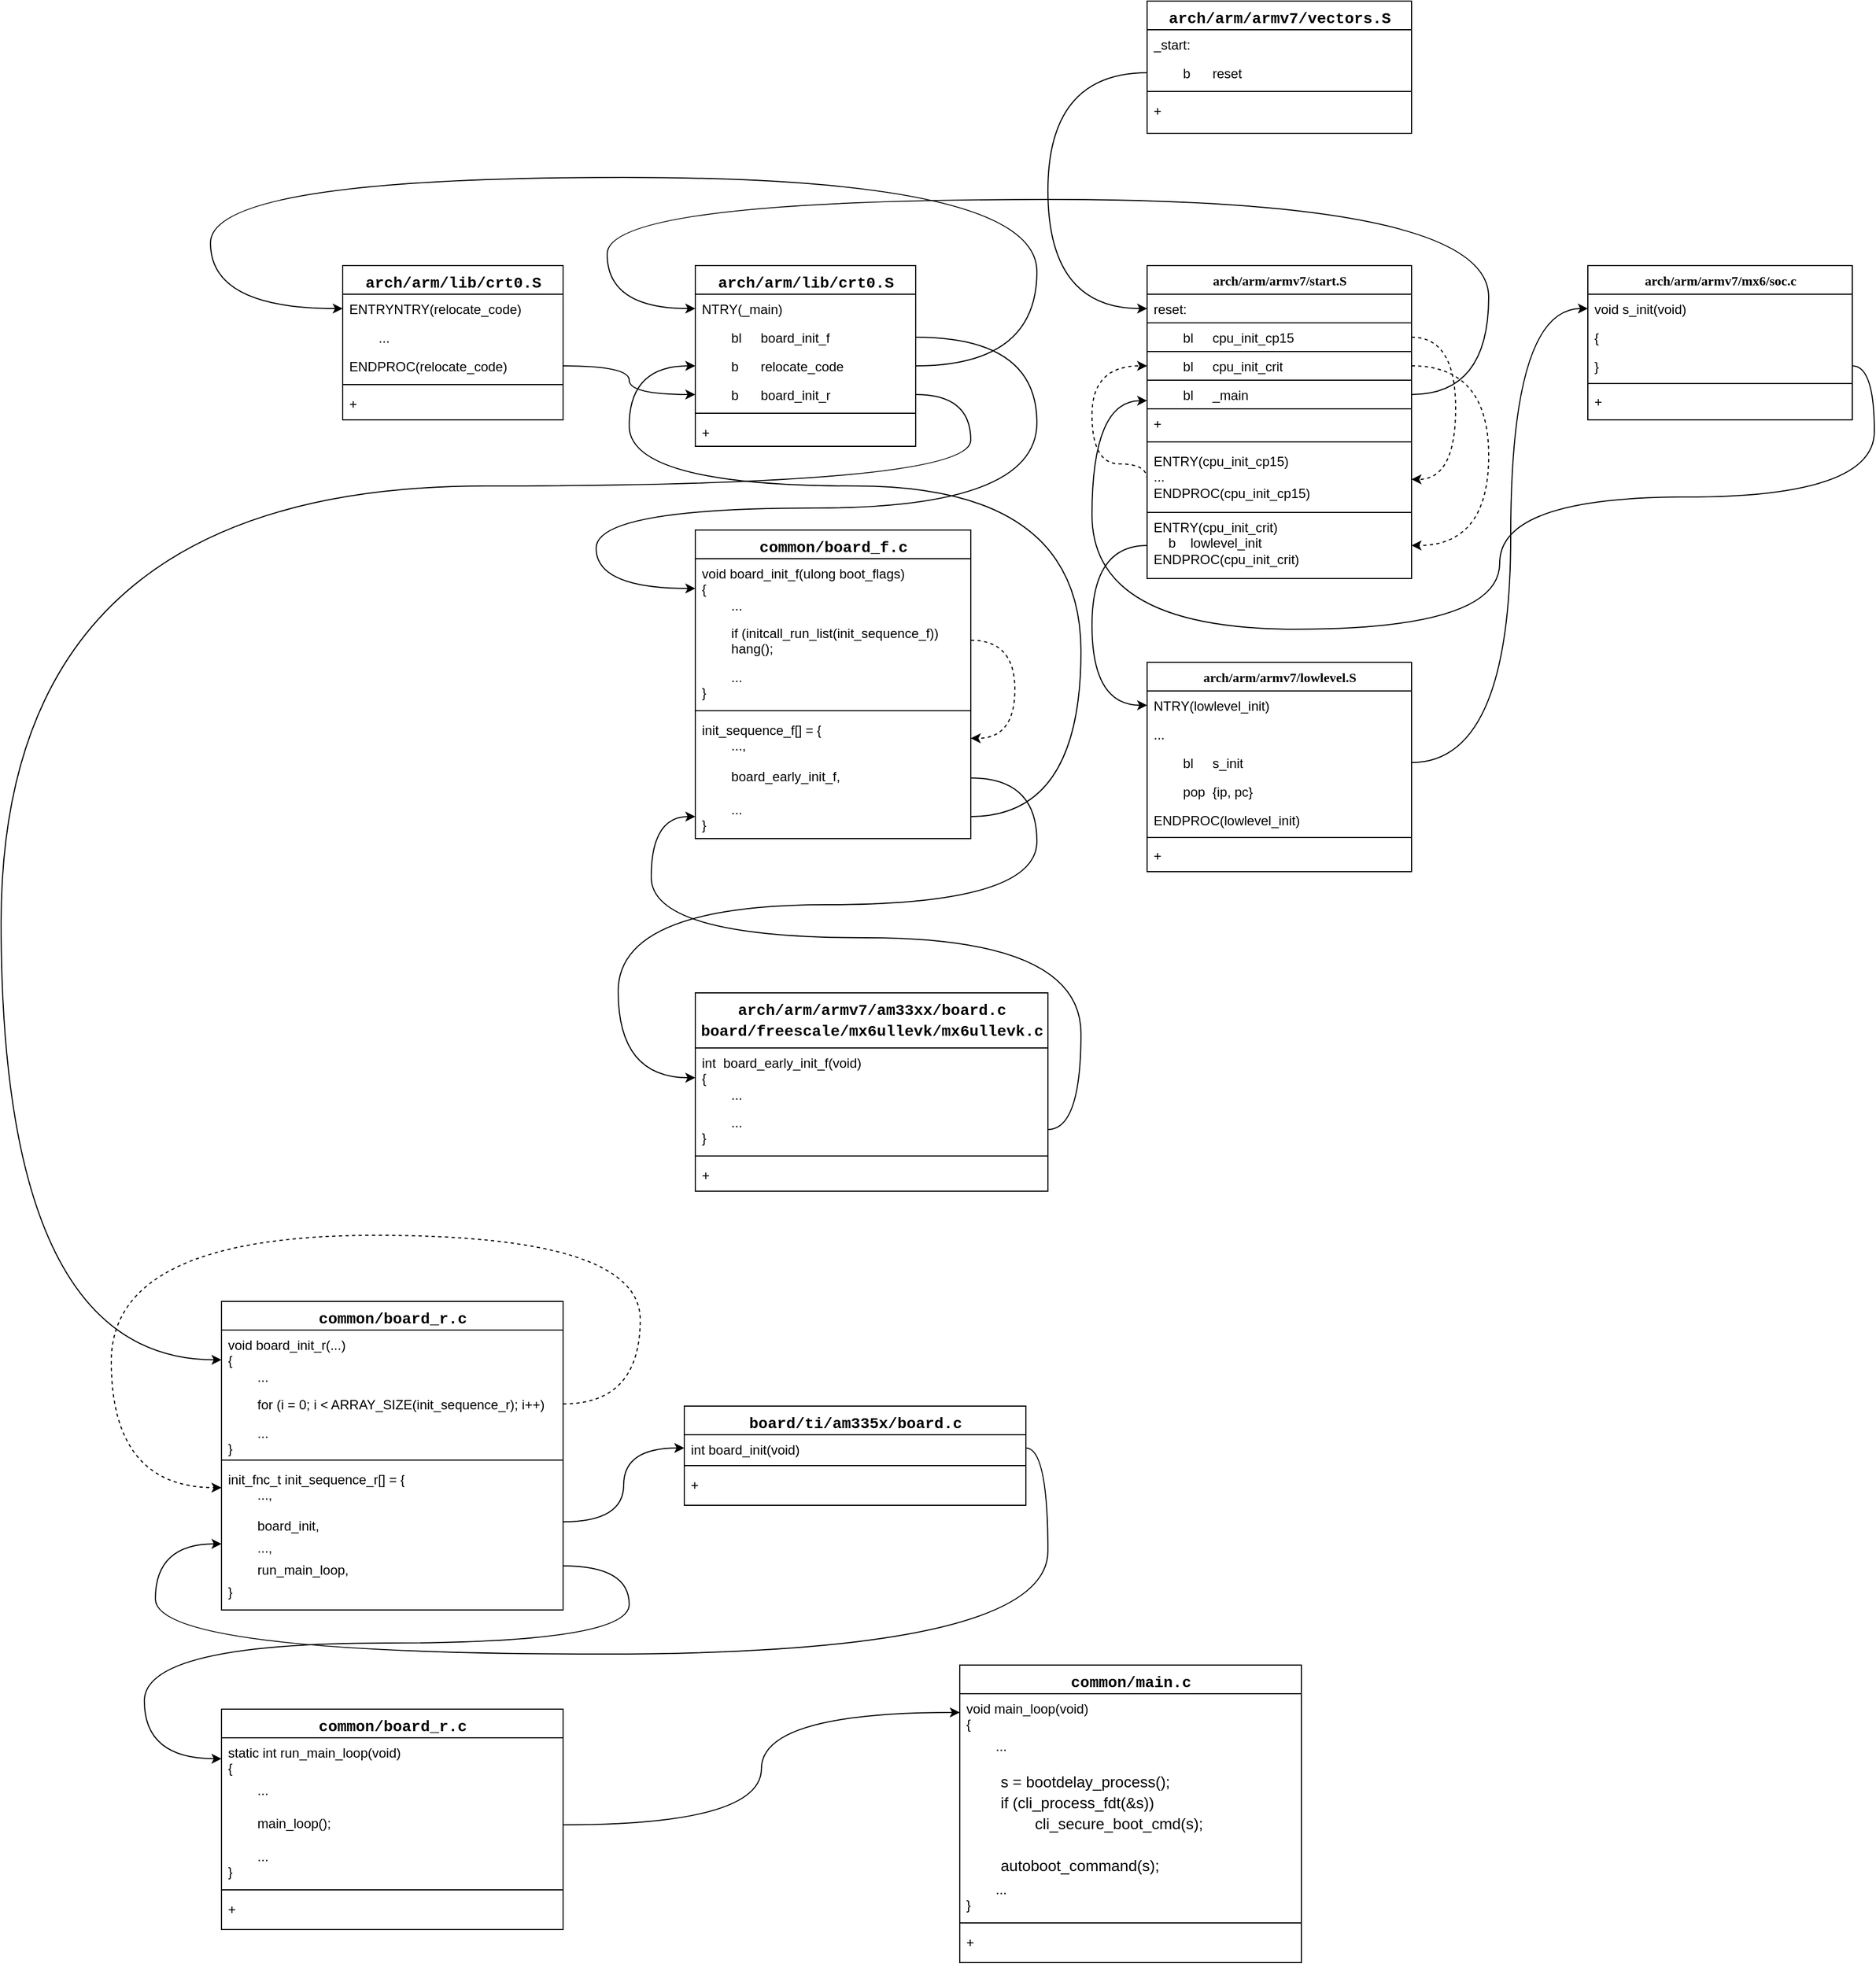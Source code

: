 <mxfile version="21.7.5" type="device">
  <diagram name="Page-1" id="9f46799a-70d6-7492-0946-bef42562c5a5">
    <mxGraphModel dx="2028" dy="1472" grid="1" gridSize="10" guides="1" tooltips="1" connect="1" arrows="1" fold="1" page="1" pageScale="1" pageWidth="1100" pageHeight="850" background="none" math="0" shadow="0">
      <root>
        <mxCell id="0" />
        <mxCell id="1" parent="0" />
        <mxCell id="78961159f06e98e8-17" value="&lt;div style=&quot;font-family: Consolas, &amp;quot;Courier New&amp;quot;, monospace; font-size: 14px; line-height: 19px;&quot;&gt;arch/arm/armv7/vectors.S&lt;br&gt;&lt;/div&gt;" style="swimlane;html=1;fontStyle=1;align=center;verticalAlign=top;childLayout=stackLayout;horizontal=1;startSize=26;horizontalStack=0;resizeParent=1;resizeLast=0;collapsible=1;marginBottom=0;swimlaneFillColor=#ffffff;rounded=0;shadow=0;comic=0;labelBackgroundColor=none;strokeWidth=1;fillColor=none;fontFamily=Verdana;fontSize=12" parent="1" vertex="1">
          <mxGeometry x="360" y="-200" width="240" height="120" as="geometry" />
        </mxCell>
        <mxCell id="78961159f06e98e8-21" value="&lt;span style=&quot;background-color: initial;&quot;&gt;_start:&lt;/span&gt;" style="text;html=1;strokeColor=none;fillColor=none;align=left;verticalAlign=top;spacingLeft=4;spacingRight=4;whiteSpace=wrap;overflow=hidden;rotatable=0;points=[[0,0.5],[1,0.5]];portConstraint=eastwest;" parent="78961159f06e98e8-17" vertex="1">
          <mxGeometry y="26" width="240" height="26" as="geometry" />
        </mxCell>
        <mxCell id="OkIVPzGSCBzqOPv4i_zc-1" value="&lt;span style=&quot;white-space: pre;&quot;&gt;&#x9;&lt;/span&gt;b&lt;span style=&quot;white-space: pre;&quot;&gt;&#x9;&lt;/span&gt;reset" style="text;html=1;strokeColor=none;fillColor=none;align=left;verticalAlign=top;spacingLeft=4;spacingRight=4;whiteSpace=wrap;overflow=hidden;rotatable=0;points=[[0,0.5],[1,0.5]];portConstraint=eastwest;" parent="78961159f06e98e8-17" vertex="1">
          <mxGeometry y="52" width="240" height="26" as="geometry" />
        </mxCell>
        <mxCell id="78961159f06e98e8-19" value="" style="line;html=1;strokeWidth=1;fillColor=none;align=left;verticalAlign=middle;spacingTop=-1;spacingLeft=3;spacingRight=3;rotatable=0;labelPosition=right;points=[];portConstraint=eastwest;" parent="78961159f06e98e8-17" vertex="1">
          <mxGeometry y="78" width="240" height="8" as="geometry" />
        </mxCell>
        <mxCell id="78961159f06e98e8-20" value="+" style="text;html=1;strokeColor=none;fillColor=none;align=left;verticalAlign=top;spacingLeft=4;spacingRight=4;whiteSpace=wrap;overflow=hidden;rotatable=0;points=[[0,0.5],[1,0.5]];portConstraint=eastwest;" parent="78961159f06e98e8-17" vertex="1">
          <mxGeometry y="86" width="240" height="26" as="geometry" />
        </mxCell>
        <mxCell id="78961159f06e98e8-30" value="arch/arm/armv7/start.S" style="swimlane;html=1;fontStyle=1;align=center;verticalAlign=top;childLayout=stackLayout;horizontal=1;startSize=26;horizontalStack=0;resizeParent=1;resizeLast=0;collapsible=1;marginBottom=0;swimlaneFillColor=#ffffff;rounded=0;shadow=0;comic=0;labelBackgroundColor=none;strokeWidth=1;fillColor=none;fontFamily=Verdana;fontSize=12" parent="1" vertex="1">
          <mxGeometry x="360" y="40" width="240" height="284" as="geometry" />
        </mxCell>
        <mxCell id="78961159f06e98e8-31" value="reset:" style="text;html=1;strokeColor=none;fillColor=none;align=left;verticalAlign=top;spacingLeft=4;spacingRight=4;whiteSpace=wrap;overflow=hidden;rotatable=0;points=[[0,0.5],[1,0.5]];portConstraint=eastwest;" parent="78961159f06e98e8-30" vertex="1">
          <mxGeometry y="26" width="240" height="26" as="geometry" />
        </mxCell>
        <mxCell id="OkIVPzGSCBzqOPv4i_zc-8" style="edgeStyle=orthogonalEdgeStyle;curved=1;rounded=0;orthogonalLoop=1;jettySize=auto;html=1;exitX=1;exitY=0.5;exitDx=0;exitDy=0;entryX=1;entryY=0.5;entryDx=0;entryDy=0;dashed=1;" parent="78961159f06e98e8-30" source="78961159f06e98e8-32" target="78961159f06e98e8-39" edge="1">
          <mxGeometry relative="1" as="geometry">
            <Array as="points">
              <mxPoint x="280" y="65" />
              <mxPoint x="280" y="194" />
            </Array>
          </mxGeometry>
        </mxCell>
        <mxCell id="78961159f06e98e8-32" value="&lt;span style=&quot;white-space: pre;&quot;&gt;&#x9;&lt;/span&gt;bl&lt;span style=&quot;white-space: pre;&quot;&gt;&#x9;&lt;/span&gt;cpu_init_cp15&lt;span style=&quot;&quot;&gt;&lt;span style=&quot;white-space: pre;&quot;&gt;&amp;nbsp;&amp;nbsp;&amp;nbsp;&amp;nbsp;&lt;/span&gt;&lt;/span&gt;&amp;nbsp; &amp;nbsp; " style="text;html=1;strokeColor=default;fillColor=none;align=left;verticalAlign=top;spacingLeft=4;spacingRight=4;whiteSpace=wrap;overflow=hidden;rotatable=0;points=[[0,0.5],[1,0.5]];portConstraint=eastwest;" parent="78961159f06e98e8-30" vertex="1">
          <mxGeometry y="52" width="240" height="26" as="geometry" />
        </mxCell>
        <mxCell id="OkIVPzGSCBzqOPv4i_zc-11" style="edgeStyle=orthogonalEdgeStyle;curved=1;rounded=0;orthogonalLoop=1;jettySize=auto;html=1;exitX=1;exitY=0.5;exitDx=0;exitDy=0;entryX=1;entryY=0.5;entryDx=0;entryDy=0;dashed=1;" parent="78961159f06e98e8-30" source="78961159f06e98e8-33" target="78961159f06e98e8-40" edge="1">
          <mxGeometry relative="1" as="geometry">
            <Array as="points">
              <mxPoint x="310" y="91" />
              <mxPoint x="310" y="254" />
            </Array>
          </mxGeometry>
        </mxCell>
        <mxCell id="78961159f06e98e8-33" value="&#x9;&lt;span style=&quot;white-space: pre;&quot;&gt;&#x9;&lt;/span&gt;bl&lt;span style=&quot;white-space: pre;&quot;&gt;&#x9;&lt;/span&gt;cpu_init_crit" style="text;html=1;strokeColor=default;fillColor=none;align=left;verticalAlign=top;spacingLeft=4;spacingRight=4;whiteSpace=wrap;overflow=hidden;rotatable=0;points=[[0,0.5],[1,0.5]];portConstraint=eastwest;" parent="78961159f06e98e8-30" vertex="1">
          <mxGeometry y="78" width="240" height="26" as="geometry" />
        </mxCell>
        <mxCell id="78961159f06e98e8-34" value="&lt;span style=&quot;white-space: pre;&quot;&gt;&#x9;&lt;/span&gt;bl&lt;span style=&quot;white-space: pre;&quot;&gt;&#x9;&lt;/span&gt;_main" style="text;html=1;strokeColor=default;fillColor=none;align=left;verticalAlign=top;spacingLeft=4;spacingRight=4;whiteSpace=wrap;overflow=hidden;rotatable=0;points=[[0,0.5],[1,0.5]];portConstraint=eastwest;" parent="78961159f06e98e8-30" vertex="1">
          <mxGeometry y="104" width="240" height="26" as="geometry" />
        </mxCell>
        <mxCell id="78961159f06e98e8-36" value="+&amp;nbsp;" style="text;html=1;strokeColor=none;fillColor=none;align=left;verticalAlign=top;spacingLeft=4;spacingRight=4;whiteSpace=wrap;overflow=hidden;rotatable=0;points=[[0,0.5],[1,0.5]];portConstraint=eastwest;" parent="78961159f06e98e8-30" vertex="1">
          <mxGeometry y="130" width="240" height="26" as="geometry" />
        </mxCell>
        <mxCell id="78961159f06e98e8-38" value="" style="line;html=1;strokeWidth=1;fillColor=none;align=left;verticalAlign=middle;spacingTop=-1;spacingLeft=3;spacingRight=3;rotatable=0;labelPosition=right;points=[];portConstraint=eastwest;" parent="78961159f06e98e8-30" vertex="1">
          <mxGeometry y="156" width="240" height="8" as="geometry" />
        </mxCell>
        <mxCell id="OkIVPzGSCBzqOPv4i_zc-10" style="edgeStyle=orthogonalEdgeStyle;curved=1;rounded=0;orthogonalLoop=1;jettySize=auto;html=1;entryX=0;entryY=0.5;entryDx=0;entryDy=0;dashed=1;exitX=0;exitY=0.5;exitDx=0;exitDy=0;" parent="78961159f06e98e8-30" source="78961159f06e98e8-39" target="78961159f06e98e8-33" edge="1">
          <mxGeometry relative="1" as="geometry">
            <Array as="points">
              <mxPoint y="180" />
              <mxPoint x="-50" y="180" />
              <mxPoint x="-50" y="91" />
            </Array>
          </mxGeometry>
        </mxCell>
        <mxCell id="78961159f06e98e8-39" value="ENTRY(cpu_init_cp15)&lt;br&gt;...&lt;br&gt;ENDPROC(cpu_init_cp15)" style="text;html=1;strokeColor=none;fillColor=none;align=left;verticalAlign=top;spacingLeft=4;spacingRight=4;whiteSpace=wrap;overflow=hidden;rotatable=0;points=[[0,0.5],[1,0.5]];portConstraint=eastwest;rounded=0;glass=0;shadow=0;" parent="78961159f06e98e8-30" vertex="1">
          <mxGeometry y="164" width="240" height="60" as="geometry" />
        </mxCell>
        <mxCell id="78961159f06e98e8-40" value="ENTRY(cpu_init_crit)&lt;br&gt;&lt;span style=&quot;&quot;&gt;&lt;span style=&quot;&quot;&gt;&amp;nbsp;&amp;nbsp;&amp;nbsp;&amp;nbsp;&lt;/span&gt;&lt;/span&gt;b&lt;span style=&quot;&quot;&gt;&lt;span style=&quot;&quot;&gt;&amp;nbsp;&amp;nbsp;&amp;nbsp;&amp;nbsp;&lt;/span&gt;&lt;/span&gt;lowlevel_init&lt;br style=&quot;border-color: var(--border-color);&quot;&gt;ENDPROC(cpu_init_crit)" style="text;html=1;strokeColor=default;fillColor=none;align=left;verticalAlign=top;spacingLeft=4;spacingRight=4;whiteSpace=wrap;overflow=hidden;rotatable=0;points=[[0,0.5],[1,0.5]];portConstraint=eastwest;" parent="78961159f06e98e8-30" vertex="1">
          <mxGeometry y="224" width="240" height="60" as="geometry" />
        </mxCell>
        <mxCell id="78961159f06e98e8-43" value="arch/arm/armv7/lowlevel.S" style="swimlane;html=1;fontStyle=1;align=center;verticalAlign=top;childLayout=stackLayout;horizontal=1;startSize=26;horizontalStack=0;resizeParent=1;resizeLast=0;collapsible=1;marginBottom=0;swimlaneFillColor=#ffffff;rounded=0;shadow=0;comic=0;labelBackgroundColor=none;strokeWidth=1;fillColor=none;fontFamily=Verdana;fontSize=12" parent="1" vertex="1">
          <mxGeometry x="360" y="400" width="240" height="190" as="geometry" />
        </mxCell>
        <mxCell id="78961159f06e98e8-45" value="NTRY(lowlevel_init)" style="text;html=1;strokeColor=none;fillColor=none;align=left;verticalAlign=top;spacingLeft=4;spacingRight=4;whiteSpace=wrap;overflow=hidden;rotatable=0;points=[[0,0.5],[1,0.5]];portConstraint=eastwest;" parent="78961159f06e98e8-43" vertex="1">
          <mxGeometry y="26" width="240" height="26" as="geometry" />
        </mxCell>
        <mxCell id="78961159f06e98e8-49" value="..." style="text;html=1;strokeColor=none;fillColor=none;align=left;verticalAlign=top;spacingLeft=4;spacingRight=4;whiteSpace=wrap;overflow=hidden;rotatable=0;points=[[0,0.5],[1,0.5]];portConstraint=eastwest;" parent="78961159f06e98e8-43" vertex="1">
          <mxGeometry y="52" width="240" height="26" as="geometry" />
        </mxCell>
        <mxCell id="OkIVPzGSCBzqOPv4i_zc-6" value="&lt;span style=&quot;white-space: pre;&quot;&gt;&#x9;&lt;/span&gt;bl&lt;span style=&quot;white-space: pre;&quot;&gt;&#x9;&lt;/span&gt;s_init" style="text;html=1;strokeColor=none;fillColor=none;align=left;verticalAlign=top;spacingLeft=4;spacingRight=4;whiteSpace=wrap;overflow=hidden;rotatable=0;points=[[0,0.5],[1,0.5]];portConstraint=eastwest;" parent="78961159f06e98e8-43" vertex="1">
          <mxGeometry y="78" width="240" height="26" as="geometry" />
        </mxCell>
        <mxCell id="OkIVPzGSCBzqOPv4i_zc-7" value="&lt;span style=&quot;white-space: pre;&quot;&gt;&#x9;&lt;/span&gt;pop&lt;span style=&quot;white-space: pre;&quot;&gt;&#x9;&lt;/span&gt;{ip, pc}" style="text;html=1;strokeColor=none;fillColor=none;align=left;verticalAlign=top;spacingLeft=4;spacingRight=4;whiteSpace=wrap;overflow=hidden;rotatable=0;points=[[0,0.5],[1,0.5]];portConstraint=eastwest;" parent="78961159f06e98e8-43" vertex="1">
          <mxGeometry y="104" width="240" height="26" as="geometry" />
        </mxCell>
        <mxCell id="78961159f06e98e8-50" value="ENDPROC(lowlevel_init)" style="text;html=1;strokeColor=none;fillColor=none;align=left;verticalAlign=top;spacingLeft=4;spacingRight=4;whiteSpace=wrap;overflow=hidden;rotatable=0;points=[[0,0.5],[1,0.5]];portConstraint=eastwest;" parent="78961159f06e98e8-43" vertex="1">
          <mxGeometry y="130" width="240" height="26" as="geometry" />
        </mxCell>
        <mxCell id="78961159f06e98e8-51" value="" style="line;html=1;strokeWidth=1;fillColor=none;align=left;verticalAlign=middle;spacingTop=-1;spacingLeft=3;spacingRight=3;rotatable=0;labelPosition=right;points=[];portConstraint=eastwest;" parent="78961159f06e98e8-43" vertex="1">
          <mxGeometry y="156" width="240" height="6" as="geometry" />
        </mxCell>
        <mxCell id="78961159f06e98e8-52" value="+&lt;br&gt;" style="text;html=1;strokeColor=none;fillColor=none;align=left;verticalAlign=top;spacingLeft=4;spacingRight=4;whiteSpace=wrap;overflow=hidden;rotatable=0;points=[[0,0.5],[1,0.5]];portConstraint=eastwest;" parent="78961159f06e98e8-43" vertex="1">
          <mxGeometry y="162" width="240" height="26" as="geometry" />
        </mxCell>
        <mxCell id="OkIVPzGSCBzqOPv4i_zc-12" style="edgeStyle=orthogonalEdgeStyle;rounded=0;orthogonalLoop=1;jettySize=auto;html=1;exitX=0;exitY=0.5;exitDx=0;exitDy=0;entryX=0;entryY=0.5;entryDx=0;entryDy=0;elbow=vertical;curved=1;" parent="1" source="78961159f06e98e8-40" target="78961159f06e98e8-45" edge="1">
          <mxGeometry relative="1" as="geometry">
            <Array as="points">
              <mxPoint x="310" y="294" />
              <mxPoint x="310" y="439" />
            </Array>
          </mxGeometry>
        </mxCell>
        <mxCell id="OkIVPzGSCBzqOPv4i_zc-13" value="arch/arm/armv7/mx6/soc.c" style="swimlane;html=1;fontStyle=1;align=center;verticalAlign=top;childLayout=stackLayout;horizontal=1;startSize=26;horizontalStack=0;resizeParent=1;resizeLast=0;collapsible=1;marginBottom=0;swimlaneFillColor=#ffffff;rounded=0;shadow=0;comic=0;labelBackgroundColor=none;strokeWidth=1;fillColor=none;fontFamily=Verdana;fontSize=12" parent="1" vertex="1">
          <mxGeometry x="760" y="40" width="240" height="140" as="geometry" />
        </mxCell>
        <mxCell id="OkIVPzGSCBzqOPv4i_zc-14" value="void s_init(void&lt;span style=&quot;background-color: initial;&quot;&gt;)&lt;/span&gt;" style="text;html=1;strokeColor=none;fillColor=none;align=left;verticalAlign=top;spacingLeft=4;spacingRight=4;whiteSpace=wrap;overflow=hidden;rotatable=0;points=[[0,0.5],[1,0.5]];portConstraint=eastwest;" parent="OkIVPzGSCBzqOPv4i_zc-13" vertex="1">
          <mxGeometry y="26" width="240" height="26" as="geometry" />
        </mxCell>
        <mxCell id="OkIVPzGSCBzqOPv4i_zc-15" value="{" style="text;html=1;strokeColor=none;fillColor=none;align=left;verticalAlign=top;spacingLeft=4;spacingRight=4;whiteSpace=wrap;overflow=hidden;rotatable=0;points=[[0,0.5],[1,0.5]];portConstraint=eastwest;" parent="OkIVPzGSCBzqOPv4i_zc-13" vertex="1">
          <mxGeometry y="52" width="240" height="26" as="geometry" />
        </mxCell>
        <mxCell id="OkIVPzGSCBzqOPv4i_zc-16" value="}" style="text;html=1;strokeColor=none;fillColor=none;align=left;verticalAlign=top;spacingLeft=4;spacingRight=4;whiteSpace=wrap;overflow=hidden;rotatable=0;points=[[0,0.5],[1,0.5]];portConstraint=eastwest;" parent="OkIVPzGSCBzqOPv4i_zc-13" vertex="1">
          <mxGeometry y="78" width="240" height="26" as="geometry" />
        </mxCell>
        <mxCell id="OkIVPzGSCBzqOPv4i_zc-19" value="" style="line;html=1;strokeWidth=1;fillColor=none;align=left;verticalAlign=middle;spacingTop=-1;spacingLeft=3;spacingRight=3;rotatable=0;labelPosition=right;points=[];portConstraint=eastwest;" parent="OkIVPzGSCBzqOPv4i_zc-13" vertex="1">
          <mxGeometry y="104" width="240" height="6" as="geometry" />
        </mxCell>
        <mxCell id="OkIVPzGSCBzqOPv4i_zc-20" value="+&lt;br&gt;" style="text;html=1;strokeColor=none;fillColor=none;align=left;verticalAlign=top;spacingLeft=4;spacingRight=4;whiteSpace=wrap;overflow=hidden;rotatable=0;points=[[0,0.5],[1,0.5]];portConstraint=eastwest;" parent="OkIVPzGSCBzqOPv4i_zc-13" vertex="1">
          <mxGeometry y="110" width="240" height="26" as="geometry" />
        </mxCell>
        <mxCell id="OkIVPzGSCBzqOPv4i_zc-21" style="edgeStyle=orthogonalEdgeStyle;curved=1;rounded=0;orthogonalLoop=1;jettySize=auto;html=1;exitX=1;exitY=0.5;exitDx=0;exitDy=0;entryX=0;entryY=0.5;entryDx=0;entryDy=0;" parent="1" source="OkIVPzGSCBzqOPv4i_zc-6" target="OkIVPzGSCBzqOPv4i_zc-14" edge="1">
          <mxGeometry relative="1" as="geometry">
            <Array as="points">
              <mxPoint x="690" y="491" />
              <mxPoint x="690" y="79" />
            </Array>
          </mxGeometry>
        </mxCell>
        <mxCell id="OkIVPzGSCBzqOPv4i_zc-25" value="&lt;div style=&quot;font-family: Consolas, &amp;quot;Courier New&amp;quot;, monospace; font-size: 14px; line-height: 19px;&quot;&gt;arch/arm/lib/crt0.S&lt;/div&gt;" style="swimlane;html=1;fontStyle=1;align=center;verticalAlign=top;childLayout=stackLayout;horizontal=1;startSize=26;horizontalStack=0;resizeParent=1;resizeLast=0;collapsible=1;marginBottom=0;swimlaneFillColor=#ffffff;rounded=0;shadow=0;comic=0;labelBackgroundColor=none;strokeWidth=1;fillColor=none;fontFamily=Verdana;fontSize=12" parent="1" vertex="1">
          <mxGeometry x="-50" y="40" width="200" height="164" as="geometry" />
        </mxCell>
        <mxCell id="OkIVPzGSCBzqOPv4i_zc-26" value="NTRY(_main)" style="text;html=1;strokeColor=none;fillColor=none;align=left;verticalAlign=top;spacingLeft=4;spacingRight=4;whiteSpace=wrap;overflow=hidden;rotatable=0;points=[[0,0.5],[1,0.5]];portConstraint=eastwest;" parent="OkIVPzGSCBzqOPv4i_zc-25" vertex="1">
          <mxGeometry y="26" width="200" height="26" as="geometry" />
        </mxCell>
        <mxCell id="OkIVPzGSCBzqOPv4i_zc-43" value="&lt;span style=&quot;white-space: pre;&quot;&gt;&#x9;&lt;/span&gt;bl&lt;span style=&quot;white-space: pre;&quot;&gt;&#x9;&lt;/span&gt;board_init_f" style="text;html=1;strokeColor=none;fillColor=none;align=left;verticalAlign=top;spacingLeft=4;spacingRight=4;whiteSpace=wrap;overflow=hidden;rotatable=0;points=[[0,0.5],[1,0.5]];portConstraint=eastwest;" parent="OkIVPzGSCBzqOPv4i_zc-25" vertex="1">
          <mxGeometry y="52" width="200" height="26" as="geometry" />
        </mxCell>
        <mxCell id="OkIVPzGSCBzqOPv4i_zc-27" value="&lt;span style=&quot;white-space: pre;&quot;&gt;&#x9;&lt;/span&gt;b&lt;span style=&quot;white-space: pre;&quot;&gt;&#x9;&lt;/span&gt;relocate_code" style="text;html=1;strokeColor=none;fillColor=none;align=left;verticalAlign=top;spacingLeft=4;spacingRight=4;whiteSpace=wrap;overflow=hidden;rotatable=0;points=[[0,0.5],[1,0.5]];portConstraint=eastwest;" parent="OkIVPzGSCBzqOPv4i_zc-25" vertex="1">
          <mxGeometry y="78" width="200" height="26" as="geometry" />
        </mxCell>
        <mxCell id="OkIVPzGSCBzqOPv4i_zc-60" value="&lt;span style=&quot;white-space: pre;&quot;&gt;&#x9;&lt;/span&gt;b&lt;span style=&quot;white-space: pre;&quot;&gt;&#x9;&lt;/span&gt;board_init_r" style="text;html=1;strokeColor=none;fillColor=none;align=left;verticalAlign=top;spacingLeft=4;spacingRight=4;whiteSpace=wrap;overflow=hidden;rotatable=0;points=[[0,0.5],[1,0.5]];portConstraint=eastwest;" parent="OkIVPzGSCBzqOPv4i_zc-25" vertex="1">
          <mxGeometry y="104" width="200" height="26" as="geometry" />
        </mxCell>
        <mxCell id="OkIVPzGSCBzqOPv4i_zc-28" value="" style="line;html=1;strokeWidth=1;fillColor=none;align=left;verticalAlign=middle;spacingTop=-1;spacingLeft=3;spacingRight=3;rotatable=0;labelPosition=right;points=[];portConstraint=eastwest;" parent="OkIVPzGSCBzqOPv4i_zc-25" vertex="1">
          <mxGeometry y="130" width="200" height="8" as="geometry" />
        </mxCell>
        <mxCell id="OkIVPzGSCBzqOPv4i_zc-29" value="+" style="text;html=1;strokeColor=none;fillColor=none;align=left;verticalAlign=top;spacingLeft=4;spacingRight=4;whiteSpace=wrap;overflow=hidden;rotatable=0;points=[[0,0.5],[1,0.5]];portConstraint=eastwest;" parent="OkIVPzGSCBzqOPv4i_zc-25" vertex="1">
          <mxGeometry y="138" width="200" height="26" as="geometry" />
        </mxCell>
        <mxCell id="OkIVPzGSCBzqOPv4i_zc-30" style="edgeStyle=orthogonalEdgeStyle;curved=1;rounded=0;orthogonalLoop=1;jettySize=auto;html=1;exitX=0;exitY=0.5;exitDx=0;exitDy=0;entryX=0;entryY=0.5;entryDx=0;entryDy=0;" parent="1" source="OkIVPzGSCBzqOPv4i_zc-1" target="78961159f06e98e8-31" edge="1">
          <mxGeometry relative="1" as="geometry">
            <Array as="points">
              <mxPoint x="270" y="-135" />
              <mxPoint x="270" y="79" />
            </Array>
          </mxGeometry>
        </mxCell>
        <mxCell id="OkIVPzGSCBzqOPv4i_zc-32" value="&lt;div style=&quot;font-family: Consolas, &amp;quot;Courier New&amp;quot;, monospace; font-size: 14px; line-height: 19px;&quot;&gt;common/board_f.c&lt;/div&gt;" style="swimlane;html=1;fontStyle=1;align=center;verticalAlign=top;childLayout=stackLayout;horizontal=1;startSize=26;horizontalStack=0;resizeParent=1;resizeLast=0;collapsible=1;marginBottom=0;swimlaneFillColor=#ffffff;rounded=0;shadow=0;comic=0;labelBackgroundColor=none;strokeWidth=1;fillColor=none;fontFamily=Verdana;fontSize=12" parent="1" vertex="1">
          <mxGeometry x="-50" y="280" width="250" height="280" as="geometry" />
        </mxCell>
        <mxCell id="OkIVPzGSCBzqOPv4i_zc-33" value="void board_init_f(ulong boot_flags)&lt;br&gt;{&lt;br&gt;&lt;span style=&quot;white-space: pre;&quot;&gt;&#x9;&lt;/span&gt;..." style="text;html=1;strokeColor=none;fillColor=none;align=left;verticalAlign=top;spacingLeft=4;spacingRight=4;whiteSpace=wrap;overflow=hidden;rotatable=0;points=[[0,0.5],[1,0.5]];portConstraint=eastwest;" parent="OkIVPzGSCBzqOPv4i_zc-32" vertex="1">
          <mxGeometry y="26" width="250" height="54" as="geometry" />
        </mxCell>
        <mxCell id="OkIVPzGSCBzqOPv4i_zc-42" style="edgeStyle=orthogonalEdgeStyle;curved=1;rounded=0;orthogonalLoop=1;jettySize=auto;html=1;exitX=1;exitY=0.5;exitDx=0;exitDy=0;entryX=1;entryY=0.5;entryDx=0;entryDy=0;dashed=1;" parent="OkIVPzGSCBzqOPv4i_zc-32" source="OkIVPzGSCBzqOPv4i_zc-38" target="OkIVPzGSCBzqOPv4i_zc-40" edge="1">
          <mxGeometry relative="1" as="geometry">
            <Array as="points">
              <mxPoint x="290" y="100" />
              <mxPoint x="290" y="189" />
            </Array>
          </mxGeometry>
        </mxCell>
        <mxCell id="OkIVPzGSCBzqOPv4i_zc-38" value="&lt;span style=&quot;&quot;&gt;&lt;span style=&quot;white-space: pre;&quot;&gt;&#x9;&lt;/span&gt;if (initcall_run_list(init_sequence_f))&lt;br&gt;&lt;/span&gt;&lt;span style=&quot;white-space: pre;&quot;&gt;&#x9;&lt;/span&gt;hang();" style="text;html=1;strokeColor=none;fillColor=none;align=left;verticalAlign=top;spacingLeft=4;spacingRight=4;whiteSpace=wrap;overflow=hidden;rotatable=0;points=[[0,0.5],[1,0.5]];portConstraint=eastwest;" parent="OkIVPzGSCBzqOPv4i_zc-32" vertex="1">
          <mxGeometry y="80" width="250" height="40" as="geometry" />
        </mxCell>
        <mxCell id="OkIVPzGSCBzqOPv4i_zc-34" value="&lt;span style=&quot;white-space: pre;&quot;&gt;&#x9;&lt;/span&gt;...&lt;br&gt;}" style="text;html=1;strokeColor=none;fillColor=none;align=left;verticalAlign=top;spacingLeft=4;spacingRight=4;whiteSpace=wrap;overflow=hidden;rotatable=0;points=[[0,0.5],[1,0.5]];portConstraint=eastwest;" parent="OkIVPzGSCBzqOPv4i_zc-32" vertex="1">
          <mxGeometry y="120" width="250" height="40" as="geometry" />
        </mxCell>
        <mxCell id="OkIVPzGSCBzqOPv4i_zc-35" value="" style="line;html=1;strokeWidth=1;fillColor=none;align=left;verticalAlign=middle;spacingTop=-1;spacingLeft=3;spacingRight=3;rotatable=0;labelPosition=right;points=[];portConstraint=eastwest;" parent="OkIVPzGSCBzqOPv4i_zc-32" vertex="1">
          <mxGeometry y="160" width="250" height="8" as="geometry" />
        </mxCell>
        <mxCell id="OkIVPzGSCBzqOPv4i_zc-40" value="init_sequence_f[] = {&lt;br&gt;&lt;span style=&quot;white-space: pre;&quot;&gt;&#x9;&lt;/span&gt;...," style="text;html=1;strokeColor=none;fillColor=none;align=left;verticalAlign=top;spacingLeft=4;spacingRight=4;whiteSpace=wrap;overflow=hidden;rotatable=0;points=[[0,0.5],[1,0.5]];portConstraint=eastwest;" parent="OkIVPzGSCBzqOPv4i_zc-32" vertex="1">
          <mxGeometry y="168" width="250" height="42" as="geometry" />
        </mxCell>
        <mxCell id="OkIVPzGSCBzqOPv4i_zc-36" value="&lt;span style=&quot;white-space: pre;&quot;&gt;&#x9;&lt;/span&gt;board_early_init_f," style="text;html=1;strokeColor=none;fillColor=none;align=left;verticalAlign=top;spacingLeft=4;spacingRight=4;whiteSpace=wrap;overflow=hidden;rotatable=0;points=[[0,0.5],[1,0.5]];portConstraint=eastwest;" parent="OkIVPzGSCBzqOPv4i_zc-32" vertex="1">
          <mxGeometry y="210" width="250" height="30" as="geometry" />
        </mxCell>
        <mxCell id="OkIVPzGSCBzqOPv4i_zc-41" value="&lt;span style=&quot;white-space: pre;&quot;&gt;&#x9;&lt;/span&gt;...&lt;br&gt;}" style="text;html=1;strokeColor=none;fillColor=none;align=left;verticalAlign=top;spacingLeft=4;spacingRight=4;whiteSpace=wrap;overflow=hidden;rotatable=0;points=[[0,0.5],[1,0.5]];portConstraint=eastwest;" parent="OkIVPzGSCBzqOPv4i_zc-32" vertex="1">
          <mxGeometry y="240" width="250" height="40" as="geometry" />
        </mxCell>
        <mxCell id="OkIVPzGSCBzqOPv4i_zc-46" value="&lt;div style=&quot;font-family: Consolas, &amp;quot;Courier New&amp;quot;, monospace; font-size: 14px; line-height: 19px;&quot;&gt;arch/arm/armv7/am33xx/board.c&lt;br&gt;&lt;/div&gt;&lt;div style=&quot;font-family: Consolas, &amp;quot;Courier New&amp;quot;, monospace; font-size: 14px; line-height: 19px;&quot;&gt;board/freescale/mx6ullevk/mx6ullevk.c&lt;/div&gt;" style="swimlane;html=1;fontStyle=1;align=center;verticalAlign=top;childLayout=stackLayout;horizontal=1;startSize=50;horizontalStack=0;resizeParent=1;resizeLast=0;collapsible=1;marginBottom=0;swimlaneFillColor=#ffffff;rounded=0;shadow=0;comic=0;labelBackgroundColor=none;strokeWidth=1;fillColor=none;fontFamily=Verdana;fontSize=12" parent="1" vertex="1">
          <mxGeometry x="-50" y="700" width="320" height="180" as="geometry" />
        </mxCell>
        <mxCell id="OkIVPzGSCBzqOPv4i_zc-47" value="int&amp;nbsp;&#x9;board_early_init_f(void)&lt;br&gt;{&lt;br&gt;&lt;span style=&quot;&quot;&gt;&lt;span style=&quot;white-space: pre;&quot;&gt;&amp;nbsp;&lt;span style=&quot;white-space: pre;&quot;&gt;&#x9;&lt;/span&gt;&lt;/span&gt;&lt;/span&gt;..." style="text;html=1;strokeColor=none;fillColor=none;align=left;verticalAlign=top;spacingLeft=4;spacingRight=4;whiteSpace=wrap;overflow=hidden;rotatable=0;points=[[0,0.5],[1,0.5]];portConstraint=eastwest;" parent="OkIVPzGSCBzqOPv4i_zc-46" vertex="1">
          <mxGeometry y="50" width="320" height="54" as="geometry" />
        </mxCell>
        <mxCell id="OkIVPzGSCBzqOPv4i_zc-50" value="&lt;span style=&quot;white-space: pre;&quot;&gt;&#x9;&lt;/span&gt;...&lt;br&gt;}" style="text;html=1;strokeColor=none;fillColor=none;align=left;verticalAlign=top;spacingLeft=4;spacingRight=4;whiteSpace=wrap;overflow=hidden;rotatable=0;points=[[0,0.5],[1,0.5]];portConstraint=eastwest;" parent="OkIVPzGSCBzqOPv4i_zc-46" vertex="1">
          <mxGeometry y="104" width="320" height="40" as="geometry" />
        </mxCell>
        <mxCell id="OkIVPzGSCBzqOPv4i_zc-51" value="" style="line;html=1;strokeWidth=1;fillColor=none;align=left;verticalAlign=middle;spacingTop=-1;spacingLeft=3;spacingRight=3;rotatable=0;labelPosition=right;points=[];portConstraint=eastwest;" parent="OkIVPzGSCBzqOPv4i_zc-46" vertex="1">
          <mxGeometry y="144" width="320" height="8" as="geometry" />
        </mxCell>
        <mxCell id="OkIVPzGSCBzqOPv4i_zc-52" value="+" style="text;html=1;strokeColor=none;fillColor=none;align=left;verticalAlign=top;spacingLeft=4;spacingRight=4;whiteSpace=wrap;overflow=hidden;rotatable=0;points=[[0,0.5],[1,0.5]];portConstraint=eastwest;" parent="OkIVPzGSCBzqOPv4i_zc-46" vertex="1">
          <mxGeometry y="152" width="320" height="28" as="geometry" />
        </mxCell>
        <mxCell id="OkIVPzGSCBzqOPv4i_zc-61" value="&lt;div style=&quot;font-family: Consolas, &amp;quot;Courier New&amp;quot;, monospace; font-size: 14px; line-height: 19px;&quot;&gt;arch/arm/lib/crt0.S&lt;/div&gt;" style="swimlane;html=1;fontStyle=1;align=center;verticalAlign=top;childLayout=stackLayout;horizontal=1;startSize=26;horizontalStack=0;resizeParent=1;resizeLast=0;collapsible=1;marginBottom=0;swimlaneFillColor=#ffffff;rounded=0;shadow=0;comic=0;labelBackgroundColor=none;strokeWidth=1;fillColor=none;fontFamily=Verdana;fontSize=12" parent="1" vertex="1">
          <mxGeometry x="-370" y="40" width="200" height="140" as="geometry" />
        </mxCell>
        <mxCell id="OkIVPzGSCBzqOPv4i_zc-62" value="ENTRYNTRY(relocate_code)" style="text;html=1;strokeColor=none;fillColor=none;align=left;verticalAlign=top;spacingLeft=4;spacingRight=4;whiteSpace=wrap;overflow=hidden;rotatable=0;points=[[0,0.5],[1,0.5]];portConstraint=eastwest;" parent="OkIVPzGSCBzqOPv4i_zc-61" vertex="1">
          <mxGeometry y="26" width="200" height="26" as="geometry" />
        </mxCell>
        <mxCell id="OkIVPzGSCBzqOPv4i_zc-63" value="&lt;span style=&quot;white-space: pre;&quot;&gt;&#x9;&lt;/span&gt;..." style="text;html=1;strokeColor=none;fillColor=none;align=left;verticalAlign=top;spacingLeft=4;spacingRight=4;whiteSpace=wrap;overflow=hidden;rotatable=0;points=[[0,0.5],[1,0.5]];portConstraint=eastwest;" parent="OkIVPzGSCBzqOPv4i_zc-61" vertex="1">
          <mxGeometry y="52" width="200" height="26" as="geometry" />
        </mxCell>
        <mxCell id="OkIVPzGSCBzqOPv4i_zc-65" value="ENDPROC(relocate_code)" style="text;html=1;strokeColor=none;fillColor=none;align=left;verticalAlign=top;spacingLeft=4;spacingRight=4;whiteSpace=wrap;overflow=hidden;rotatable=0;points=[[0,0.5],[1,0.5]];portConstraint=eastwest;" parent="OkIVPzGSCBzqOPv4i_zc-61" vertex="1">
          <mxGeometry y="78" width="200" height="26" as="geometry" />
        </mxCell>
        <mxCell id="OkIVPzGSCBzqOPv4i_zc-66" value="" style="line;html=1;strokeWidth=1;fillColor=none;align=left;verticalAlign=middle;spacingTop=-1;spacingLeft=3;spacingRight=3;rotatable=0;labelPosition=right;points=[];portConstraint=eastwest;" parent="OkIVPzGSCBzqOPv4i_zc-61" vertex="1">
          <mxGeometry y="104" width="200" height="8" as="geometry" />
        </mxCell>
        <mxCell id="OkIVPzGSCBzqOPv4i_zc-67" value="+" style="text;html=1;strokeColor=none;fillColor=none;align=left;verticalAlign=top;spacingLeft=4;spacingRight=4;whiteSpace=wrap;overflow=hidden;rotatable=0;points=[[0,0.5],[1,0.5]];portConstraint=eastwest;" parent="OkIVPzGSCBzqOPv4i_zc-61" vertex="1">
          <mxGeometry y="112" width="200" height="26" as="geometry" />
        </mxCell>
        <mxCell id="OkIVPzGSCBzqOPv4i_zc-69" style="edgeStyle=orthogonalEdgeStyle;curved=1;rounded=0;orthogonalLoop=1;jettySize=auto;html=1;exitX=1;exitY=0.5;exitDx=0;exitDy=0;entryX=0;entryY=0.5;entryDx=0;entryDy=0;" parent="1" source="OkIVPzGSCBzqOPv4i_zc-65" target="OkIVPzGSCBzqOPv4i_zc-60" edge="1">
          <mxGeometry relative="1" as="geometry" />
        </mxCell>
        <mxCell id="OkIVPzGSCBzqOPv4i_zc-70" style="edgeStyle=orthogonalEdgeStyle;curved=1;rounded=0;orthogonalLoop=1;jettySize=auto;html=1;exitX=1;exitY=0.5;exitDx=0;exitDy=0;entryX=0;entryY=0.5;entryDx=0;entryDy=0;" parent="1" source="OkIVPzGSCBzqOPv4i_zc-36" target="OkIVPzGSCBzqOPv4i_zc-47" edge="1">
          <mxGeometry relative="1" as="geometry">
            <Array as="points">
              <mxPoint x="260" y="505" />
              <mxPoint x="260" y="620" />
              <mxPoint x="-120" y="620" />
              <mxPoint x="-120" y="777" />
            </Array>
          </mxGeometry>
        </mxCell>
        <mxCell id="OkIVPzGSCBzqOPv4i_zc-71" style="edgeStyle=orthogonalEdgeStyle;curved=1;rounded=0;orthogonalLoop=1;jettySize=auto;html=1;exitX=1;exitY=0.5;exitDx=0;exitDy=0;entryX=0;entryY=0.5;entryDx=0;entryDy=0;" parent="1" source="OkIVPzGSCBzqOPv4i_zc-50" target="OkIVPzGSCBzqOPv4i_zc-41" edge="1">
          <mxGeometry relative="1" as="geometry">
            <Array as="points">
              <mxPoint x="300" y="824" />
              <mxPoint x="300" y="650" />
              <mxPoint x="-90" y="650" />
              <mxPoint x="-90" y="540" />
            </Array>
          </mxGeometry>
        </mxCell>
        <mxCell id="OkIVPzGSCBzqOPv4i_zc-72" style="edgeStyle=orthogonalEdgeStyle;curved=1;rounded=0;orthogonalLoop=1;jettySize=auto;html=1;exitX=1;exitY=0.5;exitDx=0;exitDy=0;entryX=0;entryY=0.5;entryDx=0;entryDy=0;" parent="1" source="OkIVPzGSCBzqOPv4i_zc-41" target="OkIVPzGSCBzqOPv4i_zc-27" edge="1">
          <mxGeometry relative="1" as="geometry">
            <Array as="points">
              <mxPoint x="300" y="540" />
              <mxPoint x="300" y="240" />
              <mxPoint x="-110" y="240" />
              <mxPoint x="-110" y="131" />
            </Array>
          </mxGeometry>
        </mxCell>
        <mxCell id="OkIVPzGSCBzqOPv4i_zc-73" style="edgeStyle=orthogonalEdgeStyle;curved=1;rounded=0;orthogonalLoop=1;jettySize=auto;html=1;exitX=1;exitY=0.5;exitDx=0;exitDy=0;entryX=0;entryY=0.5;entryDx=0;entryDy=0;" parent="1" source="OkIVPzGSCBzqOPv4i_zc-27" target="OkIVPzGSCBzqOPv4i_zc-62" edge="1">
          <mxGeometry relative="1" as="geometry">
            <Array as="points">
              <mxPoint x="260" y="131" />
              <mxPoint x="260" y="-40" />
              <mxPoint x="-490" y="-40" />
              <mxPoint x="-490" y="79" />
            </Array>
          </mxGeometry>
        </mxCell>
        <mxCell id="OkIVPzGSCBzqOPv4i_zc-74" style="edgeStyle=orthogonalEdgeStyle;curved=1;rounded=0;orthogonalLoop=1;jettySize=auto;html=1;exitX=1;exitY=0.5;exitDx=0;exitDy=0;entryX=0;entryY=0.716;entryDx=0;entryDy=0;entryPerimeter=0;" parent="1" source="OkIVPzGSCBzqOPv4i_zc-16" target="78961159f06e98e8-34" edge="1">
          <mxGeometry relative="1" as="geometry">
            <Array as="points">
              <mxPoint x="1020" y="131" />
              <mxPoint x="1020" y="250" />
              <mxPoint x="680" y="250" />
              <mxPoint x="680" y="370" />
              <mxPoint x="310" y="370" />
              <mxPoint x="310" y="163" />
            </Array>
          </mxGeometry>
        </mxCell>
        <mxCell id="OkIVPzGSCBzqOPv4i_zc-76" style="edgeStyle=orthogonalEdgeStyle;curved=1;rounded=0;orthogonalLoop=1;jettySize=auto;html=1;exitX=1;exitY=0.5;exitDx=0;exitDy=0;entryX=0;entryY=0.5;entryDx=0;entryDy=0;" parent="1" source="78961159f06e98e8-34" target="OkIVPzGSCBzqOPv4i_zc-26" edge="1">
          <mxGeometry relative="1" as="geometry">
            <Array as="points">
              <mxPoint x="670" y="157" />
              <mxPoint x="670" y="-20" />
              <mxPoint x="-130" y="-20" />
              <mxPoint x="-130" y="79" />
            </Array>
          </mxGeometry>
        </mxCell>
        <mxCell id="OkIVPzGSCBzqOPv4i_zc-77" style="edgeStyle=orthogonalEdgeStyle;curved=1;rounded=0;orthogonalLoop=1;jettySize=auto;html=1;exitX=1;exitY=0.5;exitDx=0;exitDy=0;entryX=0;entryY=0.5;entryDx=0;entryDy=0;" parent="1" source="OkIVPzGSCBzqOPv4i_zc-43" target="OkIVPzGSCBzqOPv4i_zc-33" edge="1">
          <mxGeometry relative="1" as="geometry">
            <Array as="points">
              <mxPoint x="260" y="105" />
              <mxPoint x="260" y="260" />
              <mxPoint x="-140" y="260" />
              <mxPoint x="-140" y="333" />
            </Array>
          </mxGeometry>
        </mxCell>
        <mxCell id="OkIVPzGSCBzqOPv4i_zc-79" value="&lt;div style=&quot;font-family: Consolas, &amp;quot;Courier New&amp;quot;, monospace; font-size: 14px; line-height: 19px;&quot;&gt;common/board_r.c&lt;/div&gt;" style="swimlane;html=1;fontStyle=1;align=center;verticalAlign=top;childLayout=stackLayout;horizontal=1;startSize=26;horizontalStack=0;resizeParent=1;resizeLast=0;collapsible=1;marginBottom=0;swimlaneFillColor=#ffffff;rounded=0;shadow=0;comic=0;labelBackgroundColor=none;strokeWidth=1;fillColor=none;fontFamily=Verdana;fontSize=12" parent="1" vertex="1">
          <mxGeometry x="-480" y="980" width="310" height="280" as="geometry" />
        </mxCell>
        <mxCell id="OkIVPzGSCBzqOPv4i_zc-80" value="void board_init_r(...)&lt;br&gt;{&lt;br&gt;&lt;span style=&quot;white-space: pre;&quot;&gt;&#x9;&lt;/span&gt;..." style="text;html=1;strokeColor=none;fillColor=none;align=left;verticalAlign=top;spacingLeft=4;spacingRight=4;whiteSpace=wrap;overflow=hidden;rotatable=0;points=[[0,0.5],[1,0.5]];portConstraint=eastwest;" parent="OkIVPzGSCBzqOPv4i_zc-79" vertex="1">
          <mxGeometry y="26" width="310" height="54" as="geometry" />
        </mxCell>
        <mxCell id="OkIVPzGSCBzqOPv4i_zc-92" style="edgeStyle=orthogonalEdgeStyle;curved=1;rounded=0;orthogonalLoop=1;jettySize=auto;html=1;exitX=1;exitY=0.5;exitDx=0;exitDy=0;entryX=0;entryY=0.5;entryDx=0;entryDy=0;dashed=1;" parent="OkIVPzGSCBzqOPv4i_zc-79" source="OkIVPzGSCBzqOPv4i_zc-81" target="OkIVPzGSCBzqOPv4i_zc-84" edge="1">
          <mxGeometry relative="1" as="geometry">
            <Array as="points">
              <mxPoint x="380" y="93" />
              <mxPoint x="380" y="-60" />
              <mxPoint x="-100" y="-60" />
              <mxPoint x="-100" y="169" />
            </Array>
          </mxGeometry>
        </mxCell>
        <mxCell id="OkIVPzGSCBzqOPv4i_zc-81" value="&lt;span style=&quot;white-space: pre;&quot;&gt;&#x9;&lt;/span&gt;for (i = 0; i &amp;lt; ARRAY_SIZE(init_sequence_r); i++)" style="text;html=1;strokeColor=none;fillColor=none;align=left;verticalAlign=top;spacingLeft=4;spacingRight=4;whiteSpace=wrap;overflow=hidden;rotatable=0;points=[[0,0.5],[1,0.5]];portConstraint=eastwest;" parent="OkIVPzGSCBzqOPv4i_zc-79" vertex="1">
          <mxGeometry y="80" width="310" height="26" as="geometry" />
        </mxCell>
        <mxCell id="OkIVPzGSCBzqOPv4i_zc-82" value="&lt;span style=&quot;white-space: pre;&quot;&gt;&#x9;&lt;/span&gt;...&lt;br&gt;}" style="text;html=1;strokeColor=none;fillColor=none;align=left;verticalAlign=top;spacingLeft=4;spacingRight=4;whiteSpace=wrap;overflow=hidden;rotatable=0;points=[[0,0.5],[1,0.5]];portConstraint=eastwest;" parent="OkIVPzGSCBzqOPv4i_zc-79" vertex="1">
          <mxGeometry y="106" width="310" height="34" as="geometry" />
        </mxCell>
        <mxCell id="OkIVPzGSCBzqOPv4i_zc-83" value="" style="line;html=1;strokeWidth=1;fillColor=none;align=left;verticalAlign=middle;spacingTop=-1;spacingLeft=3;spacingRight=3;rotatable=0;labelPosition=right;points=[];portConstraint=eastwest;" parent="OkIVPzGSCBzqOPv4i_zc-79" vertex="1">
          <mxGeometry y="140" width="310" height="8" as="geometry" />
        </mxCell>
        <mxCell id="OkIVPzGSCBzqOPv4i_zc-84" value="init_fnc_t init_sequence_r[] = {&lt;br&gt;&lt;span style=&quot;white-space: pre;&quot;&gt;&#x9;&lt;/span&gt;...," style="text;html=1;strokeColor=none;fillColor=none;align=left;verticalAlign=top;spacingLeft=4;spacingRight=4;whiteSpace=wrap;overflow=hidden;rotatable=0;points=[[0,0.5],[1,0.5]];portConstraint=eastwest;" parent="OkIVPzGSCBzqOPv4i_zc-79" vertex="1">
          <mxGeometry y="148" width="310" height="42" as="geometry" />
        </mxCell>
        <mxCell id="OkIVPzGSCBzqOPv4i_zc-85" value="&lt;span style=&quot;white-space: pre;&quot;&gt;&#x9;&lt;/span&gt;board_init," style="text;html=1;strokeColor=none;fillColor=none;align=left;verticalAlign=top;spacingLeft=4;spacingRight=4;whiteSpace=wrap;overflow=hidden;rotatable=0;points=[[0,0.5],[1,0.5]];portConstraint=eastwest;" parent="OkIVPzGSCBzqOPv4i_zc-79" vertex="1">
          <mxGeometry y="190" width="310" height="20" as="geometry" />
        </mxCell>
        <mxCell id="OkIVPzGSCBzqOPv4i_zc-86" value="&lt;span style=&quot;white-space: pre;&quot;&gt;&#x9;&lt;/span&gt;...," style="text;html=1;strokeColor=none;fillColor=none;align=left;verticalAlign=top;spacingLeft=4;spacingRight=4;whiteSpace=wrap;overflow=hidden;rotatable=0;points=[[0,0.5],[1,0.5]];portConstraint=eastwest;" parent="OkIVPzGSCBzqOPv4i_zc-79" vertex="1">
          <mxGeometry y="210" width="310" height="20" as="geometry" />
        </mxCell>
        <mxCell id="OkIVPzGSCBzqOPv4i_zc-87" value="&lt;span style=&quot;white-space: pre;&quot;&gt;&#x9;&lt;/span&gt;run_main_loop," style="text;html=1;strokeColor=none;fillColor=none;align=left;verticalAlign=top;spacingLeft=4;spacingRight=4;whiteSpace=wrap;overflow=hidden;rotatable=0;points=[[0,0.5],[1,0.5]];portConstraint=eastwest;" parent="OkIVPzGSCBzqOPv4i_zc-79" vertex="1">
          <mxGeometry y="230" width="310" height="20" as="geometry" />
        </mxCell>
        <mxCell id="OkIVPzGSCBzqOPv4i_zc-88" value="}" style="text;html=1;strokeColor=none;fillColor=none;align=left;verticalAlign=top;spacingLeft=4;spacingRight=4;whiteSpace=wrap;overflow=hidden;rotatable=0;points=[[0,0.5],[1,0.5]];portConstraint=eastwest;" parent="OkIVPzGSCBzqOPv4i_zc-79" vertex="1">
          <mxGeometry y="250" width="310" height="30" as="geometry" />
        </mxCell>
        <mxCell id="OkIVPzGSCBzqOPv4i_zc-89" style="edgeStyle=orthogonalEdgeStyle;curved=1;rounded=0;orthogonalLoop=1;jettySize=auto;html=1;exitX=1;exitY=0.5;exitDx=0;exitDy=0;entryX=0;entryY=0.5;entryDx=0;entryDy=0;" parent="1" source="OkIVPzGSCBzqOPv4i_zc-60" target="OkIVPzGSCBzqOPv4i_zc-80" edge="1">
          <mxGeometry relative="1" as="geometry">
            <Array as="points">
              <mxPoint x="200" y="157" />
              <mxPoint x="200" y="240" />
              <mxPoint x="-680" y="240" />
              <mxPoint x="-680" y="1033" />
            </Array>
          </mxGeometry>
        </mxCell>
        <mxCell id="OkIVPzGSCBzqOPv4i_zc-93" value="&lt;div style=&quot;font-family: Consolas, &amp;quot;Courier New&amp;quot;, monospace; font-size: 14px; line-height: 19px;&quot;&gt;board/ti/am335x/board.c&lt;/div&gt;" style="swimlane;html=1;fontStyle=1;align=center;verticalAlign=top;childLayout=stackLayout;horizontal=1;startSize=26;horizontalStack=0;resizeParent=1;resizeLast=0;collapsible=1;marginBottom=0;swimlaneFillColor=#ffffff;rounded=0;shadow=0;comic=0;labelBackgroundColor=none;strokeWidth=1;fillColor=none;fontFamily=Verdana;fontSize=12" parent="1" vertex="1">
          <mxGeometry x="-60" y="1075" width="310" height="90" as="geometry" />
        </mxCell>
        <mxCell id="OkIVPzGSCBzqOPv4i_zc-94" value="int board_init(void)" style="text;html=1;strokeColor=none;fillColor=none;align=left;verticalAlign=top;spacingLeft=4;spacingRight=4;whiteSpace=wrap;overflow=hidden;rotatable=0;points=[[0,0.5],[1,0.5]];portConstraint=eastwest;" parent="OkIVPzGSCBzqOPv4i_zc-93" vertex="1">
          <mxGeometry y="26" width="310" height="24" as="geometry" />
        </mxCell>
        <mxCell id="OkIVPzGSCBzqOPv4i_zc-98" value="" style="line;html=1;strokeWidth=1;fillColor=none;align=left;verticalAlign=middle;spacingTop=-1;spacingLeft=3;spacingRight=3;rotatable=0;labelPosition=right;points=[];portConstraint=eastwest;" parent="OkIVPzGSCBzqOPv4i_zc-93" vertex="1">
          <mxGeometry y="50" width="310" height="8" as="geometry" />
        </mxCell>
        <mxCell id="OkIVPzGSCBzqOPv4i_zc-99" value="+" style="text;html=1;strokeColor=none;fillColor=none;align=left;verticalAlign=top;spacingLeft=4;spacingRight=4;whiteSpace=wrap;overflow=hidden;rotatable=0;points=[[0,0.5],[1,0.5]];portConstraint=eastwest;" parent="OkIVPzGSCBzqOPv4i_zc-93" vertex="1">
          <mxGeometry y="58" width="310" height="32" as="geometry" />
        </mxCell>
        <mxCell id="OkIVPzGSCBzqOPv4i_zc-104" style="edgeStyle=orthogonalEdgeStyle;curved=1;rounded=0;orthogonalLoop=1;jettySize=auto;html=1;exitX=1;exitY=0.5;exitDx=0;exitDy=0;entryX=0;entryY=0.5;entryDx=0;entryDy=0;" parent="1" source="OkIVPzGSCBzqOPv4i_zc-85" target="OkIVPzGSCBzqOPv4i_zc-94" edge="1">
          <mxGeometry relative="1" as="geometry" />
        </mxCell>
        <mxCell id="OkIVPzGSCBzqOPv4i_zc-105" style="edgeStyle=orthogonalEdgeStyle;curved=1;rounded=0;orthogonalLoop=1;jettySize=auto;html=1;exitX=1;exitY=0.5;exitDx=0;exitDy=0;entryX=0;entryY=0.5;entryDx=0;entryDy=0;" parent="1" source="OkIVPzGSCBzqOPv4i_zc-94" target="OkIVPzGSCBzqOPv4i_zc-86" edge="1">
          <mxGeometry relative="1" as="geometry">
            <Array as="points">
              <mxPoint x="270" y="1113" />
              <mxPoint x="270" y="1300" />
              <mxPoint x="-540" y="1300" />
              <mxPoint x="-540" y="1200" />
            </Array>
          </mxGeometry>
        </mxCell>
        <mxCell id="OkIVPzGSCBzqOPv4i_zc-106" value="&lt;div style=&quot;font-family: Consolas, &amp;quot;Courier New&amp;quot;, monospace; font-size: 14px; line-height: 19px;&quot;&gt;common/board_r.c&lt;br&gt;&lt;/div&gt;" style="swimlane;html=1;fontStyle=1;align=center;verticalAlign=top;childLayout=stackLayout;horizontal=1;startSize=26;horizontalStack=0;resizeParent=1;resizeLast=0;collapsible=1;marginBottom=0;swimlaneFillColor=#ffffff;rounded=0;shadow=0;comic=0;labelBackgroundColor=none;strokeWidth=1;fillColor=none;fontFamily=Verdana;fontSize=12" parent="1" vertex="1">
          <mxGeometry x="-480" y="1350" width="310" height="200" as="geometry" />
        </mxCell>
        <mxCell id="OkIVPzGSCBzqOPv4i_zc-112" value="static int run_main_loop(void)&lt;br&gt;{" style="text;html=1;strokeColor=none;fillColor=none;align=left;verticalAlign=top;spacingLeft=4;spacingRight=4;whiteSpace=wrap;overflow=hidden;rotatable=0;points=[[0,0.5],[1,0.5]];portConstraint=eastwest;" parent="OkIVPzGSCBzqOPv4i_zc-106" vertex="1">
          <mxGeometry y="26" width="310" height="34" as="geometry" />
        </mxCell>
        <mxCell id="OkIVPzGSCBzqOPv4i_zc-107" value="&lt;span style=&quot;white-space: pre;&quot;&gt;&#x9;&lt;/span&gt;..." style="text;html=1;strokeColor=none;fillColor=none;align=left;verticalAlign=top;spacingLeft=4;spacingRight=4;whiteSpace=wrap;overflow=hidden;rotatable=0;points=[[0,0.5],[1,0.5]];portConstraint=eastwest;" parent="OkIVPzGSCBzqOPv4i_zc-106" vertex="1">
          <mxGeometry y="60" width="310" height="30" as="geometry" />
        </mxCell>
        <mxCell id="OkIVPzGSCBzqOPv4i_zc-111" value="&lt;span style=&quot;white-space: pre;&quot;&gt;&#x9;&lt;/span&gt;main_loop();" style="text;html=1;strokeColor=none;fillColor=none;align=left;verticalAlign=top;spacingLeft=4;spacingRight=4;whiteSpace=wrap;overflow=hidden;rotatable=0;points=[[0,0.5],[1,0.5]];portConstraint=eastwest;" parent="OkIVPzGSCBzqOPv4i_zc-106" vertex="1">
          <mxGeometry y="90" width="310" height="30" as="geometry" />
        </mxCell>
        <mxCell id="OkIVPzGSCBzqOPv4i_zc-113" value="&lt;span style=&quot;white-space: pre;&quot;&gt;&#x9;&lt;/span&gt;...&lt;br&gt;}" style="text;html=1;strokeColor=none;fillColor=none;align=left;verticalAlign=top;spacingLeft=4;spacingRight=4;whiteSpace=wrap;overflow=hidden;rotatable=0;points=[[0,0.5],[1,0.5]];portConstraint=eastwest;" parent="OkIVPzGSCBzqOPv4i_zc-106" vertex="1">
          <mxGeometry y="120" width="310" height="40" as="geometry" />
        </mxCell>
        <mxCell id="OkIVPzGSCBzqOPv4i_zc-108" value="" style="line;html=1;strokeWidth=1;fillColor=none;align=left;verticalAlign=middle;spacingTop=-1;spacingLeft=3;spacingRight=3;rotatable=0;labelPosition=right;points=[];portConstraint=eastwest;" parent="OkIVPzGSCBzqOPv4i_zc-106" vertex="1">
          <mxGeometry y="160" width="310" height="8" as="geometry" />
        </mxCell>
        <mxCell id="OkIVPzGSCBzqOPv4i_zc-109" value="+" style="text;html=1;strokeColor=none;fillColor=none;align=left;verticalAlign=top;spacingLeft=4;spacingRight=4;whiteSpace=wrap;overflow=hidden;rotatable=0;points=[[0,0.5],[1,0.5]];portConstraint=eastwest;" parent="OkIVPzGSCBzqOPv4i_zc-106" vertex="1">
          <mxGeometry y="168" width="310" height="32" as="geometry" />
        </mxCell>
        <mxCell id="OkIVPzGSCBzqOPv4i_zc-110" style="edgeStyle=orthogonalEdgeStyle;curved=1;rounded=0;orthogonalLoop=1;jettySize=auto;html=1;exitX=1;exitY=0.5;exitDx=0;exitDy=0;" parent="1" source="OkIVPzGSCBzqOPv4i_zc-87" target="OkIVPzGSCBzqOPv4i_zc-112" edge="1">
          <mxGeometry relative="1" as="geometry">
            <mxPoint x="-480" y="1410" as="targetPoint" />
            <Array as="points">
              <mxPoint x="-110" y="1220" />
              <mxPoint x="-110" y="1290" />
              <mxPoint x="-550" y="1290" />
              <mxPoint x="-550" y="1395" />
            </Array>
          </mxGeometry>
        </mxCell>
        <mxCell id="OkIVPzGSCBzqOPv4i_zc-114" value="&lt;div style=&quot;font-family: Consolas, &amp;quot;Courier New&amp;quot;, monospace; font-size: 14px; line-height: 19px;&quot;&gt;common/main.c&lt;br&gt;&lt;/div&gt;" style="swimlane;html=1;fontStyle=1;align=center;verticalAlign=top;childLayout=stackLayout;horizontal=1;startSize=26;horizontalStack=0;resizeParent=1;resizeLast=0;collapsible=1;marginBottom=0;swimlaneFillColor=#ffffff;rounded=0;shadow=0;comic=0;labelBackgroundColor=none;strokeWidth=1;fillColor=none;fontFamily=Verdana;fontSize=12" parent="1" vertex="1">
          <mxGeometry x="190" y="1310" width="310" height="270" as="geometry" />
        </mxCell>
        <mxCell id="OkIVPzGSCBzqOPv4i_zc-115" value="void main_loop(void)&lt;br&gt;{" style="text;html=1;strokeColor=none;fillColor=none;align=left;verticalAlign=top;spacingLeft=4;spacingRight=4;whiteSpace=wrap;overflow=hidden;rotatable=0;points=[[0,0.5],[1,0.5]];portConstraint=eastwest;" parent="OkIVPzGSCBzqOPv4i_zc-114" vertex="1">
          <mxGeometry y="26" width="310" height="34" as="geometry" />
        </mxCell>
        <mxCell id="OkIVPzGSCBzqOPv4i_zc-116" value="&lt;span style=&quot;white-space: pre;&quot;&gt;&#x9;&lt;/span&gt;..." style="text;html=1;strokeColor=none;fillColor=none;align=left;verticalAlign=top;spacingLeft=4;spacingRight=4;whiteSpace=wrap;overflow=hidden;rotatable=0;points=[[0,0.5],[1,0.5]];portConstraint=eastwest;" parent="OkIVPzGSCBzqOPv4i_zc-114" vertex="1">
          <mxGeometry y="60" width="310" height="30" as="geometry" />
        </mxCell>
        <mxCell id="OkIVPzGSCBzqOPv4i_zc-117" value="&lt;div style=&quot;font-size: 14px; line-height: 19px;&quot;&gt;&lt;div style=&quot;&quot;&gt;&lt;span style=&quot;white-space: pre;&quot;&gt;&#x9;&lt;/span&gt;s = bootdelay_process();&lt;/div&gt;&lt;div style=&quot;&quot;&gt;&amp;nbsp; &amp;nbsp; &lt;span style=&quot;white-space: pre;&quot;&gt;&#x9;&lt;/span&gt;if (cli_process_fdt(&amp;amp;s))&lt;/div&gt;&lt;div style=&quot;&quot;&gt;&amp;nbsp; &amp;nbsp; &amp;nbsp; &amp;nbsp; &lt;span style=&quot;white-space: pre;&quot;&gt;&#x9;&lt;/span&gt;cli_secure_boot_cmd(s);&lt;/div&gt;&lt;br&gt;&lt;div style=&quot;&quot;&gt;&amp;nbsp; &amp;nbsp; &lt;span style=&quot;white-space: pre;&quot;&gt;&#x9;&lt;/span&gt;autoboot_command(s);&lt;/div&gt;&lt;/div&gt;" style="text;html=1;strokeColor=none;fillColor=none;align=left;verticalAlign=top;spacingLeft=4;spacingRight=4;whiteSpace=wrap;overflow=hidden;rotatable=0;points=[[0,0.5],[1,0.5]];portConstraint=eastwest;" parent="OkIVPzGSCBzqOPv4i_zc-114" vertex="1">
          <mxGeometry y="90" width="310" height="100" as="geometry" />
        </mxCell>
        <mxCell id="OkIVPzGSCBzqOPv4i_zc-118" value="&lt;span style=&quot;white-space: pre;&quot;&gt;&#x9;&lt;/span&gt;...&lt;br&gt;}" style="text;html=1;strokeColor=none;fillColor=none;align=left;verticalAlign=top;spacingLeft=4;spacingRight=4;whiteSpace=wrap;overflow=hidden;rotatable=0;points=[[0,0.5],[1,0.5]];portConstraint=eastwest;" parent="OkIVPzGSCBzqOPv4i_zc-114" vertex="1">
          <mxGeometry y="190" width="310" height="40" as="geometry" />
        </mxCell>
        <mxCell id="OkIVPzGSCBzqOPv4i_zc-119" value="" style="line;html=1;strokeWidth=1;fillColor=none;align=left;verticalAlign=middle;spacingTop=-1;spacingLeft=3;spacingRight=3;rotatable=0;labelPosition=right;points=[];portConstraint=eastwest;" parent="OkIVPzGSCBzqOPv4i_zc-114" vertex="1">
          <mxGeometry y="230" width="310" height="8" as="geometry" />
        </mxCell>
        <mxCell id="OkIVPzGSCBzqOPv4i_zc-120" value="+" style="text;html=1;strokeColor=none;fillColor=none;align=left;verticalAlign=top;spacingLeft=4;spacingRight=4;whiteSpace=wrap;overflow=hidden;rotatable=0;points=[[0,0.5],[1,0.5]];portConstraint=eastwest;" parent="OkIVPzGSCBzqOPv4i_zc-114" vertex="1">
          <mxGeometry y="238" width="310" height="32" as="geometry" />
        </mxCell>
        <mxCell id="OkIVPzGSCBzqOPv4i_zc-121" style="edgeStyle=orthogonalEdgeStyle;curved=1;rounded=0;orthogonalLoop=1;jettySize=auto;html=1;exitX=1;exitY=0.5;exitDx=0;exitDy=0;entryX=0;entryY=0.5;entryDx=0;entryDy=0;" parent="1" source="OkIVPzGSCBzqOPv4i_zc-111" target="OkIVPzGSCBzqOPv4i_zc-115" edge="1">
          <mxGeometry relative="1" as="geometry" />
        </mxCell>
      </root>
    </mxGraphModel>
  </diagram>
</mxfile>
